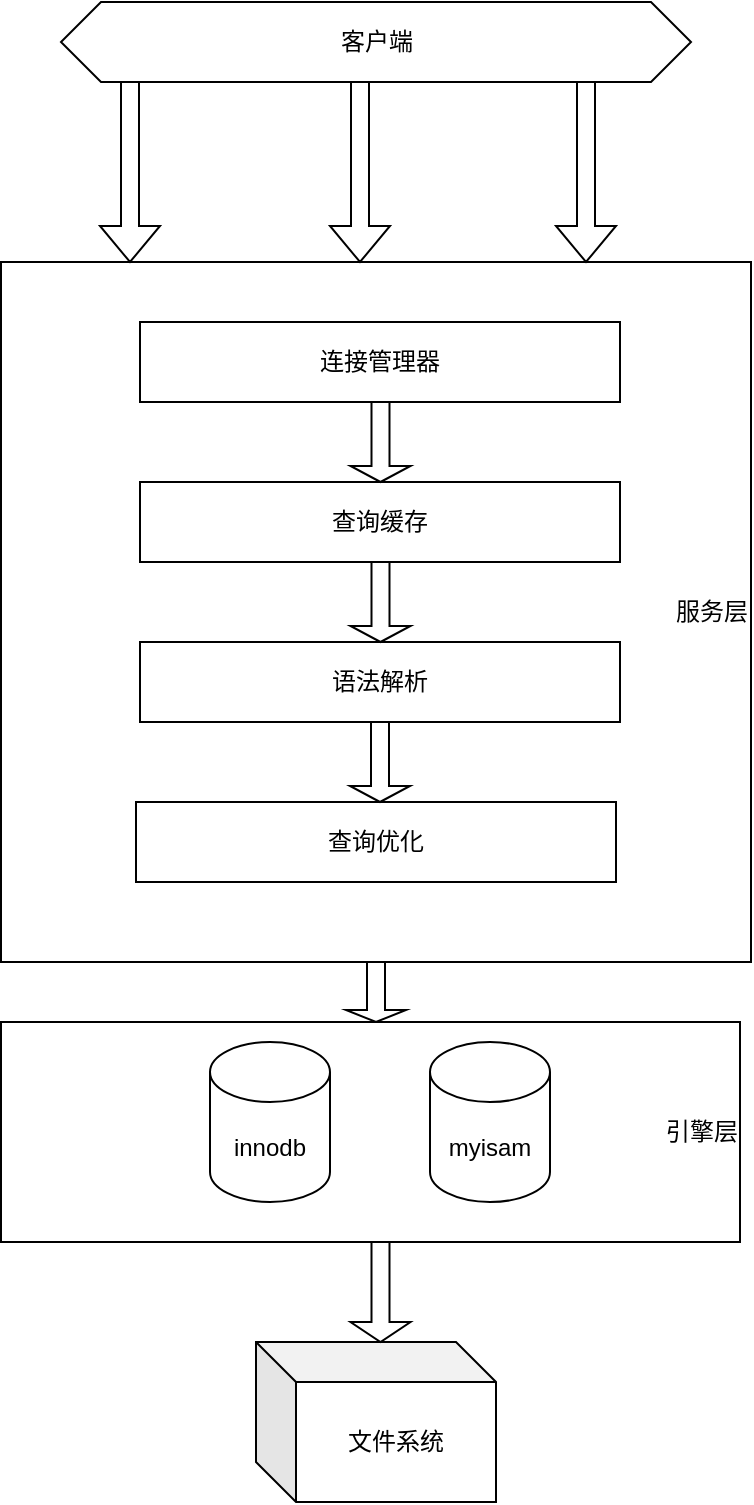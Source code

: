 <mxfile version="14.8.1" type="github">
  <diagram name="Page-1" id="c7488fd3-1785-93aa-aadb-54a6760d102a">
    <mxGraphModel dx="1422" dy="757" grid="1" gridSize="10" guides="1" tooltips="1" connect="1" arrows="1" fold="1" page="1" pageScale="1" pageWidth="1100" pageHeight="850" background="none" math="0" shadow="0">
      <root>
        <mxCell id="0" />
        <mxCell id="1" parent="0" />
        <mxCell id="YRKfkyJLcr5qfOGj8GzO-10" value="引擎层" style="rounded=0;whiteSpace=wrap;html=1;align=right;" vertex="1" parent="1">
          <mxGeometry x="210.5" y="510" width="369.5" height="110" as="geometry" />
        </mxCell>
        <mxCell id="YRKfkyJLcr5qfOGj8GzO-8" value="服务层" style="rounded=0;whiteSpace=wrap;html=1;align=right;" vertex="1" parent="1">
          <mxGeometry x="210.5" y="130" width="375" height="350" as="geometry" />
        </mxCell>
        <mxCell id="YRKfkyJLcr5qfOGj8GzO-1" value="连接管理器" style="rounded=0;whiteSpace=wrap;html=1;" vertex="1" parent="1">
          <mxGeometry x="280" y="160" width="240" height="40" as="geometry" />
        </mxCell>
        <mxCell id="YRKfkyJLcr5qfOGj8GzO-2" value="查询缓存" style="rounded=0;whiteSpace=wrap;html=1;" vertex="1" parent="1">
          <mxGeometry x="280" y="240" width="240" height="40" as="geometry" />
        </mxCell>
        <mxCell id="YRKfkyJLcr5qfOGj8GzO-3" value="语法解析" style="rounded=0;whiteSpace=wrap;html=1;" vertex="1" parent="1">
          <mxGeometry x="280" y="320" width="240" height="40" as="geometry" />
        </mxCell>
        <mxCell id="YRKfkyJLcr5qfOGj8GzO-4" value="查询优化" style="rounded=0;whiteSpace=wrap;html=1;" vertex="1" parent="1">
          <mxGeometry x="278" y="400" width="240" height="40" as="geometry" />
        </mxCell>
        <mxCell id="YRKfkyJLcr5qfOGj8GzO-5" value="innodb" style="shape=cylinder3;whiteSpace=wrap;html=1;boundedLbl=1;backgroundOutline=1;size=15;" vertex="1" parent="1">
          <mxGeometry x="315" y="520" width="60" height="80" as="geometry" />
        </mxCell>
        <mxCell id="YRKfkyJLcr5qfOGj8GzO-6" value="myisam" style="shape=cylinder3;whiteSpace=wrap;html=1;boundedLbl=1;backgroundOutline=1;size=15;" vertex="1" parent="1">
          <mxGeometry x="425" y="520" width="60" height="80" as="geometry" />
        </mxCell>
        <mxCell id="YRKfkyJLcr5qfOGj8GzO-7" value="客户端" style="shape=hexagon;perimeter=hexagonPerimeter2;whiteSpace=wrap;html=1;fixedSize=1;" vertex="1" parent="1">
          <mxGeometry x="240.5" width="315" height="40" as="geometry" />
        </mxCell>
        <mxCell id="YRKfkyJLcr5qfOGj8GzO-9" value="文件系统" style="shape=cube;whiteSpace=wrap;html=1;boundedLbl=1;backgroundOutline=1;darkOpacity=0.05;darkOpacity2=0.1;" vertex="1" parent="1">
          <mxGeometry x="338" y="670" width="120" height="80" as="geometry" />
        </mxCell>
        <mxCell id="YRKfkyJLcr5qfOGj8GzO-12" value="" style="shape=singleArrow;direction=south;whiteSpace=wrap;html=1;" vertex="1" parent="1">
          <mxGeometry x="260" y="40" width="30" height="90" as="geometry" />
        </mxCell>
        <mxCell id="YRKfkyJLcr5qfOGj8GzO-13" value="" style="shape=singleArrow;direction=south;whiteSpace=wrap;html=1;" vertex="1" parent="1">
          <mxGeometry x="375" y="40" width="30" height="90" as="geometry" />
        </mxCell>
        <mxCell id="YRKfkyJLcr5qfOGj8GzO-14" value="" style="shape=singleArrow;direction=south;whiteSpace=wrap;html=1;" vertex="1" parent="1">
          <mxGeometry x="488" y="40" width="30" height="90" as="geometry" />
        </mxCell>
        <mxCell id="YRKfkyJLcr5qfOGj8GzO-15" value="" style="shape=singleArrow;direction=south;whiteSpace=wrap;html=1;" vertex="1" parent="1">
          <mxGeometry x="385.25" y="200" width="30" height="40" as="geometry" />
        </mxCell>
        <mxCell id="YRKfkyJLcr5qfOGj8GzO-16" value="" style="shape=singleArrow;direction=south;whiteSpace=wrap;html=1;" vertex="1" parent="1">
          <mxGeometry x="385.25" y="280" width="30" height="40" as="geometry" />
        </mxCell>
        <mxCell id="YRKfkyJLcr5qfOGj8GzO-17" value="" style="shape=singleArrow;direction=south;whiteSpace=wrap;html=1;" vertex="1" parent="1">
          <mxGeometry x="385" y="360" width="30" height="40" as="geometry" />
        </mxCell>
        <mxCell id="YRKfkyJLcr5qfOGj8GzO-20" value="" style="shape=singleArrow;direction=south;whiteSpace=wrap;html=1;" vertex="1" parent="1">
          <mxGeometry x="383" y="480" width="30" height="30" as="geometry" />
        </mxCell>
        <mxCell id="YRKfkyJLcr5qfOGj8GzO-21" value="" style="shape=singleArrow;direction=south;whiteSpace=wrap;html=1;" vertex="1" parent="1">
          <mxGeometry x="385.25" y="620" width="30" height="50" as="geometry" />
        </mxCell>
      </root>
    </mxGraphModel>
  </diagram>
</mxfile>
